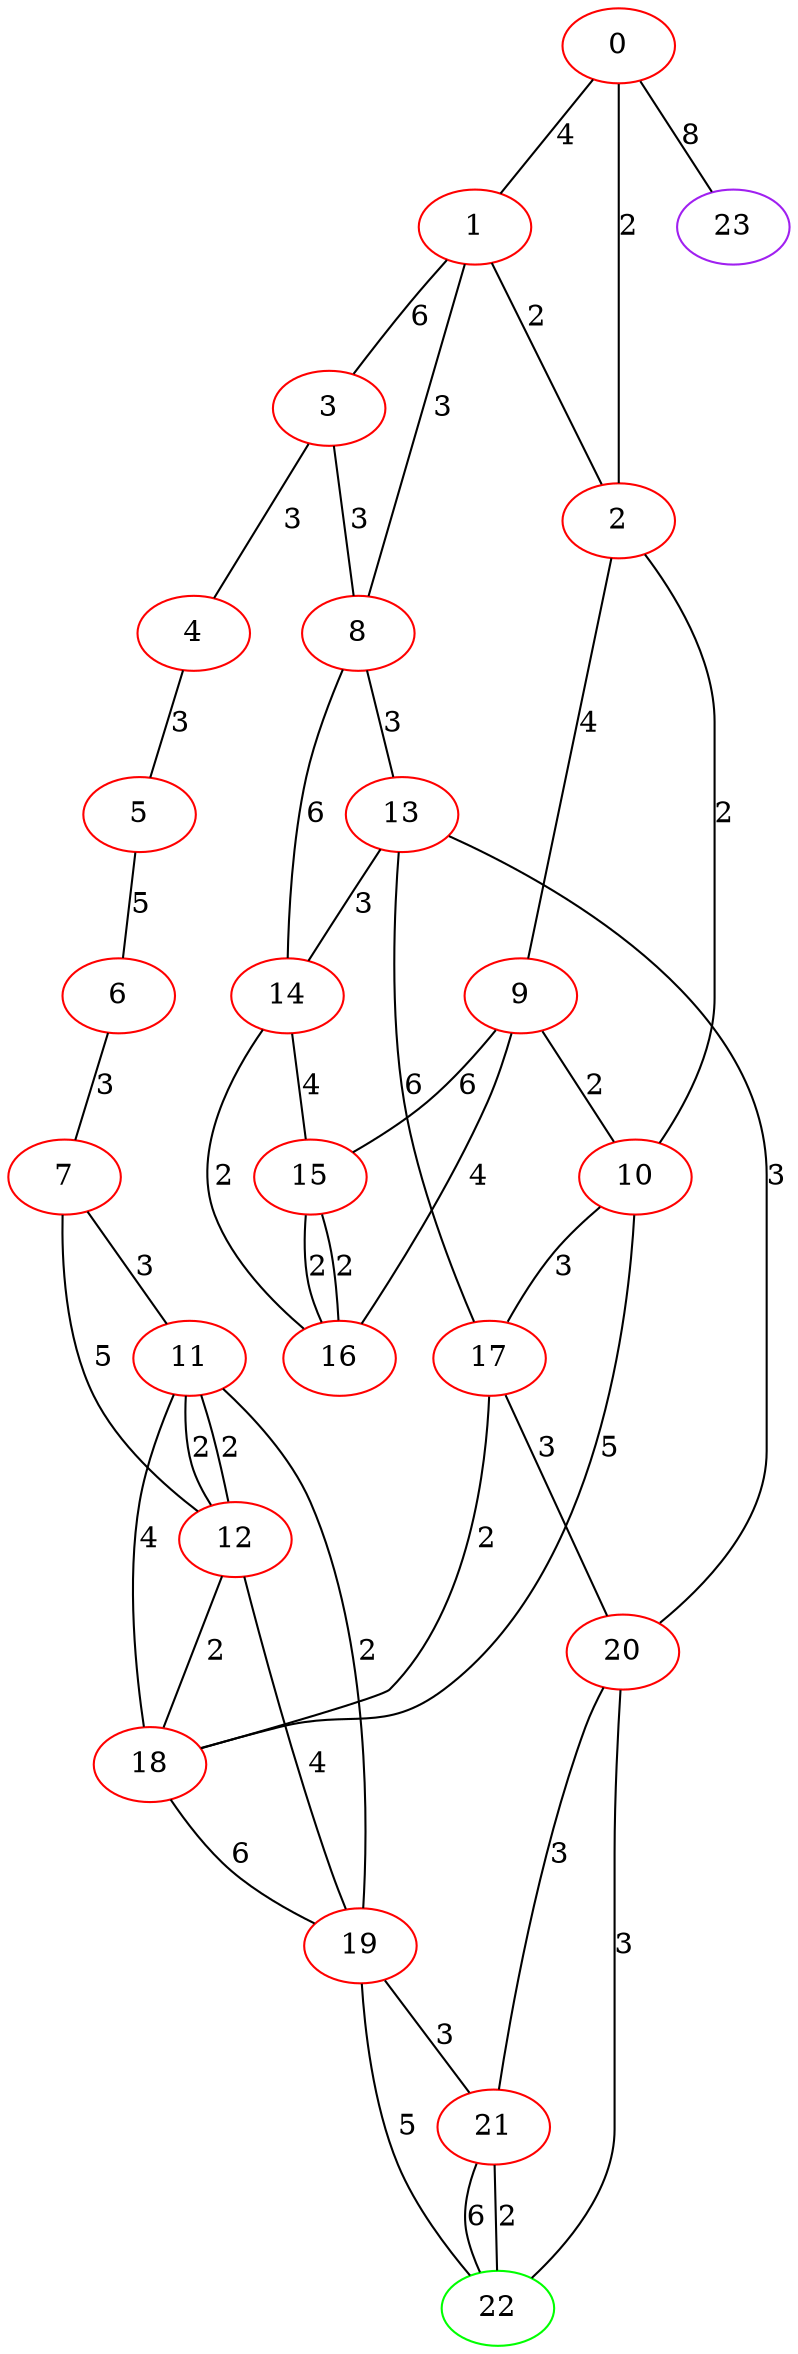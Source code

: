 graph "" {
0 [color=red, weight=1];
1 [color=red, weight=1];
2 [color=red, weight=1];
3 [color=red, weight=1];
4 [color=red, weight=1];
5 [color=red, weight=1];
6 [color=red, weight=1];
7 [color=red, weight=1];
8 [color=red, weight=1];
9 [color=red, weight=1];
10 [color=red, weight=1];
11 [color=red, weight=1];
12 [color=red, weight=1];
13 [color=red, weight=1];
14 [color=red, weight=1];
15 [color=red, weight=1];
16 [color=red, weight=1];
17 [color=red, weight=1];
18 [color=red, weight=1];
19 [color=red, weight=1];
20 [color=red, weight=1];
21 [color=red, weight=1];
22 [color=green, weight=2];
23 [color=purple, weight=4];
0 -- 1  [key=0, label=4];
0 -- 2  [key=0, label=2];
0 -- 23  [key=0, label=8];
1 -- 8  [key=0, label=3];
1 -- 2  [key=0, label=2];
1 -- 3  [key=0, label=6];
2 -- 10  [key=0, label=2];
2 -- 9  [key=0, label=4];
3 -- 8  [key=0, label=3];
3 -- 4  [key=0, label=3];
4 -- 5  [key=0, label=3];
5 -- 6  [key=0, label=5];
6 -- 7  [key=0, label=3];
7 -- 11  [key=0, label=3];
7 -- 12  [key=0, label=5];
8 -- 13  [key=0, label=3];
8 -- 14  [key=0, label=6];
9 -- 16  [key=0, label=4];
9 -- 10  [key=0, label=2];
9 -- 15  [key=0, label=6];
10 -- 18  [key=0, label=5];
10 -- 17  [key=0, label=3];
11 -- 18  [key=0, label=4];
11 -- 19  [key=0, label=2];
11 -- 12  [key=0, label=2];
11 -- 12  [key=1, label=2];
12 -- 19  [key=0, label=4];
12 -- 18  [key=0, label=2];
13 -- 17  [key=0, label=6];
13 -- 20  [key=0, label=3];
13 -- 14  [key=0, label=3];
14 -- 16  [key=0, label=2];
14 -- 15  [key=0, label=4];
15 -- 16  [key=0, label=2];
15 -- 16  [key=1, label=2];
17 -- 18  [key=0, label=2];
17 -- 20  [key=0, label=3];
18 -- 19  [key=0, label=6];
19 -- 21  [key=0, label=3];
19 -- 22  [key=0, label=5];
20 -- 22  [key=0, label=3];
20 -- 21  [key=0, label=3];
21 -- 22  [key=0, label=2];
21 -- 22  [key=1, label=6];
}
